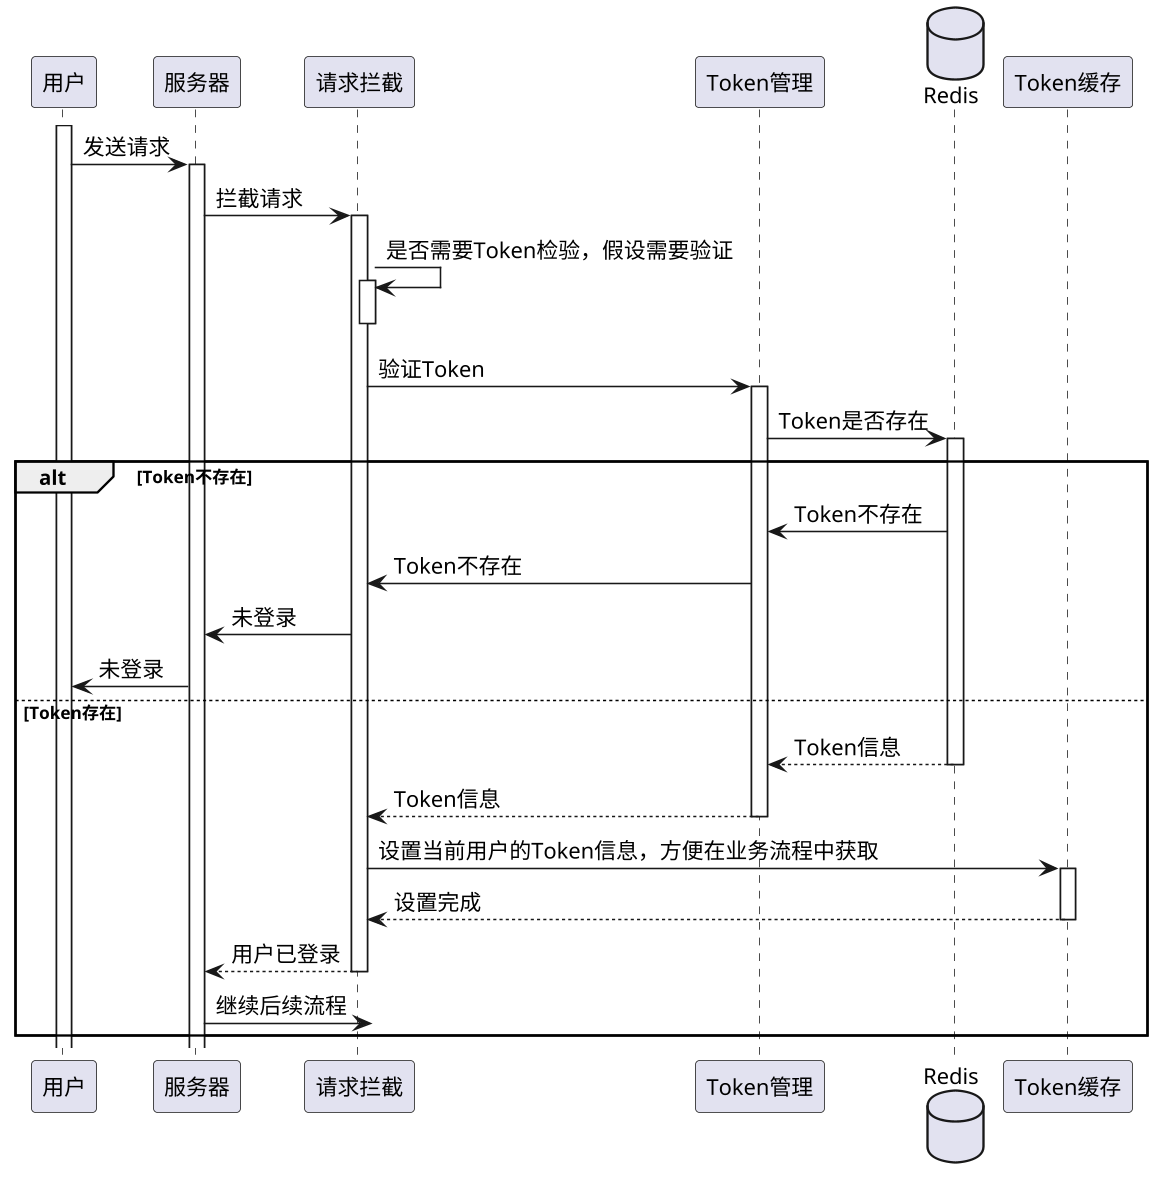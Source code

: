 @startuml
'https://plantuml.com/sequence-diagram
skinparam shadowing false
skinparam defaultFontName xfonts-wqy
skinparam dpi 150
skinparam activity  {
    DiamondFontSize 14
    ArrowFontSize 14
    FontSize 14
}

participant 用户 as User
participant 服务器 as Server
participant 请求拦截 as AOP
participant Token管理 as TokenService
database Redis
participant Token缓存 as CurUserTokenHolder

activate User
User -> Server ++: 发送请求
Server -> AOP ++: 拦截请求
AOP -> AOP ++--: 是否需要Token检验，假设需要验证
AOP -> TokenService ++: 验证Token
TokenService -> Redis++: Token是否存在
alt Token不存在
    TokenService <- Redis: Token不存在
    AOP <- TokenService : Token不存在
    Server <- AOP: 未登录
    User <- Server: 未登录
else Token存在
    return Token信息
    return Token信息
    AOP -> CurUserTokenHolder++: 设置当前用户的Token信息，方便在业务流程中获取
    return 设置完成
    return 用户已登录
    Server ->? :继续后续流程
end
@enduml